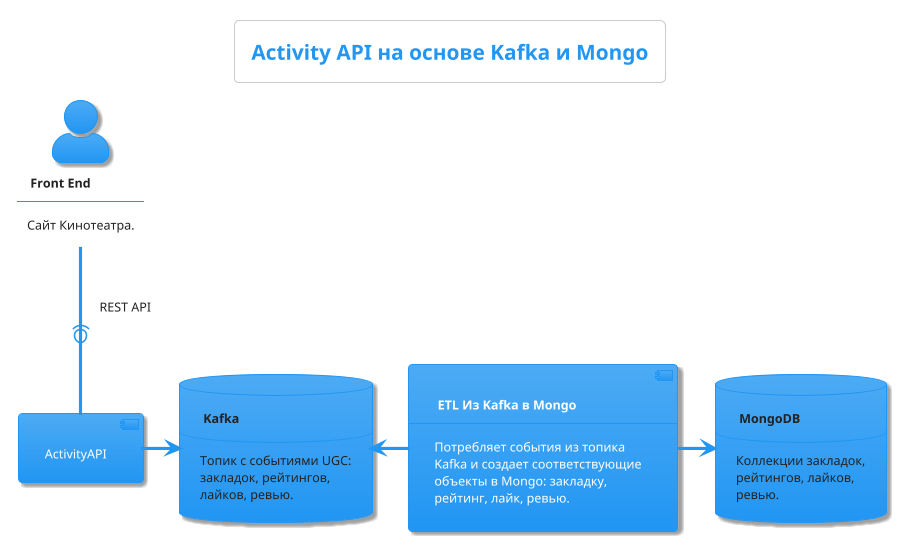 @startuml to_be_activity_api_kafka
!theme materia
skinparam actorStyle awesome
skinparam packageStyle rectangle

title Activity API на основе Kafka и Mongo


database Kafka [
  <b> Kafka
  ----
  Топик с событиями UGC:
  закладок, рейтингов,
  лайков, ревью.
]
database MongoDB [
  <b> MongoDB
  ----
  Коллекции закладок,
  рейтингов, лайков,
  ревью.
]
[ActivityAPI] -> Kafka
component ETL_UGC [
  <b> ETL Из Kafka в Mongo
  ----
  Потребляет события из топика
  Kafka и создает соответствующие
  объекты в Mongo: закладку,
  рейтинг, лайк, ревью.
]
[ETL_UGC] -> MongoDB
[ETL_UGC] -left-> Kafka
actor FrontEnd [
  <b> Front End
  ----
  Сайт Кинотеатра.
]
FrontEnd -(0- ActivityAPI : REST API

@enduml
